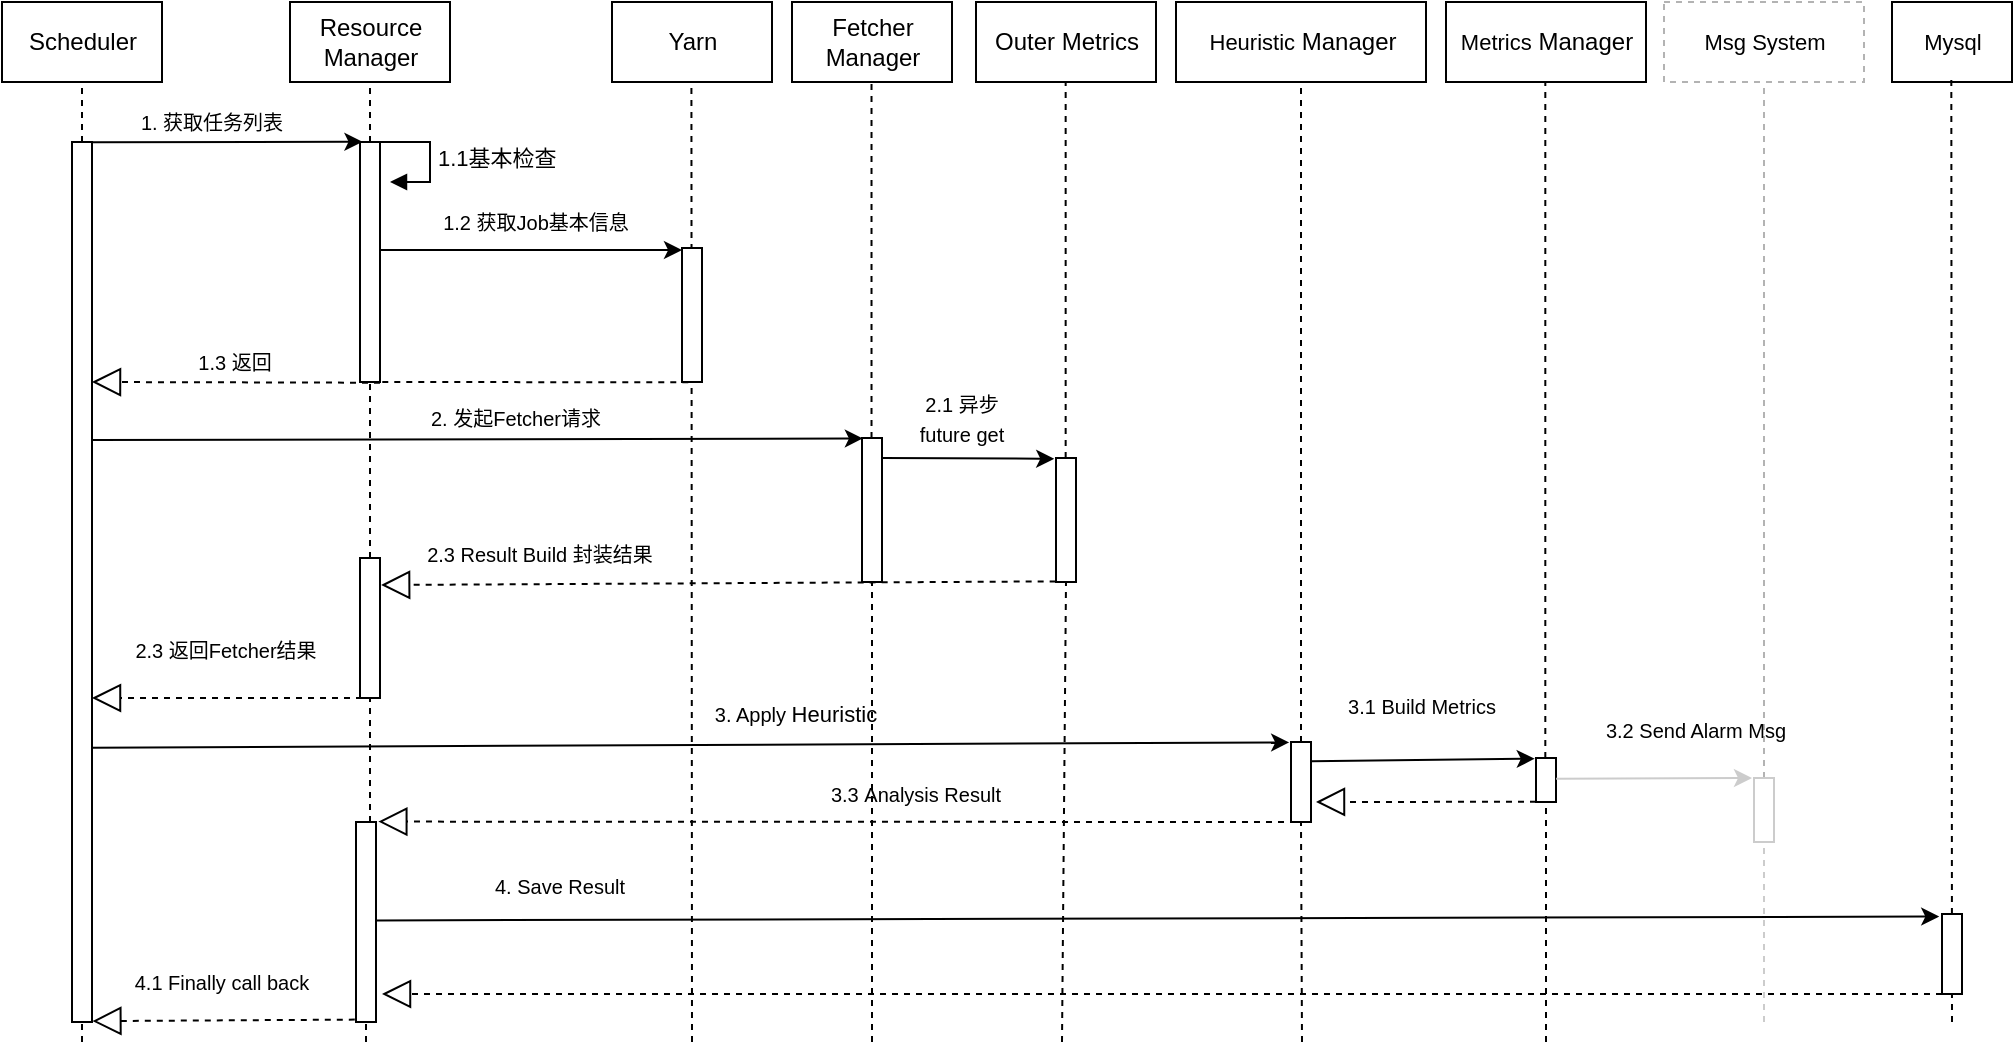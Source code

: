<mxfile version="13.6.6" type="github">
  <diagram id="5aAfgGovn8YOcxr-3ory" name="Page-1">
    <mxGraphModel dx="1426" dy="771" grid="1" gridSize="10" guides="1" tooltips="1" connect="1" arrows="1" fold="1" page="1" pageScale="1" pageWidth="1200" pageHeight="1920" math="0" shadow="0">
      <root>
        <mxCell id="0" />
        <mxCell id="1" parent="0" />
        <mxCell id="QjIzyJawKiu5ySrEtMav-4" value="Scheduler" style="html=1;" vertex="1" parent="1">
          <mxGeometry x="110" y="90" width="80" height="40" as="geometry" />
        </mxCell>
        <mxCell id="QjIzyJawKiu5ySrEtMav-8" value="" style="endArrow=none;dashed=1;html=1;entryX=0.5;entryY=1;entryDx=0;entryDy=0;" edge="1" parent="1" target="QjIzyJawKiu5ySrEtMav-4">
          <mxGeometry width="50" height="50" relative="1" as="geometry">
            <mxPoint x="150" y="610" as="sourcePoint" />
            <mxPoint x="315" y="180" as="targetPoint" />
          </mxGeometry>
        </mxCell>
        <mxCell id="QjIzyJawKiu5ySrEtMav-3" value="" style="html=1;points=[];perimeter=orthogonalPerimeter;" vertex="1" parent="1">
          <mxGeometry x="145" y="160" width="10" height="440" as="geometry" />
        </mxCell>
        <mxCell id="QjIzyJawKiu5ySrEtMav-9" value="Resource&lt;br&gt;Manager" style="html=1;" vertex="1" parent="1">
          <mxGeometry x="254" y="90" width="80" height="40" as="geometry" />
        </mxCell>
        <mxCell id="QjIzyJawKiu5ySrEtMav-10" value="" style="endArrow=none;dashed=1;html=1;entryX=0.5;entryY=1;entryDx=0;entryDy=0;" edge="1" parent="1" source="QjIzyJawKiu5ySrEtMav-11" target="QjIzyJawKiu5ySrEtMav-9">
          <mxGeometry width="50" height="50" relative="1" as="geometry">
            <mxPoint x="294" y="420" as="sourcePoint" />
            <mxPoint x="314" y="140" as="targetPoint" />
          </mxGeometry>
        </mxCell>
        <mxCell id="QjIzyJawKiu5ySrEtMav-11" value="" style="html=1;points=[];perimeter=orthogonalPerimeter;" vertex="1" parent="1">
          <mxGeometry x="289" y="160" width="10" height="120" as="geometry" />
        </mxCell>
        <mxCell id="QjIzyJawKiu5ySrEtMav-12" value="" style="endArrow=none;dashed=1;html=1;entryX=0.5;entryY=1;entryDx=0;entryDy=0;" edge="1" parent="1" source="QjIzyJawKiu5ySrEtMav-56" target="QjIzyJawKiu5ySrEtMav-11">
          <mxGeometry width="50" height="50" relative="1" as="geometry">
            <mxPoint x="294" y="420.0" as="sourcePoint" />
            <mxPoint x="294" y="130" as="targetPoint" />
          </mxGeometry>
        </mxCell>
        <mxCell id="QjIzyJawKiu5ySrEtMav-15" value="" style="endArrow=classic;html=1;exitX=1.001;exitY=0.001;exitDx=0;exitDy=0;exitPerimeter=0;entryX=0.123;entryY=-0.001;entryDx=0;entryDy=0;entryPerimeter=0;" edge="1" parent="1" target="QjIzyJawKiu5ySrEtMav-11">
          <mxGeometry width="50" height="50" relative="1" as="geometry">
            <mxPoint x="155.01" y="160.08" as="sourcePoint" />
            <mxPoint x="279.44" y="160.08" as="targetPoint" />
          </mxGeometry>
        </mxCell>
        <mxCell id="QjIzyJawKiu5ySrEtMav-16" value="&lt;font style=&quot;font-size: 10px&quot;&gt;1. 获取任务列表&lt;/font&gt;" style="text;html=1;strokeColor=none;fillColor=none;align=center;verticalAlign=middle;whiteSpace=wrap;rounded=0;" vertex="1" parent="1">
          <mxGeometry x="160" y="140" width="110" height="20" as="geometry" />
        </mxCell>
        <mxCell id="QjIzyJawKiu5ySrEtMav-20" value="1.1基本检查&amp;nbsp;" style="edgeStyle=orthogonalEdgeStyle;html=1;align=left;spacingLeft=2;endArrow=block;rounded=0;entryX=1;entryY=0;" edge="1" parent="1">
          <mxGeometry relative="1" as="geometry">
            <mxPoint x="299" y="160" as="sourcePoint" />
            <Array as="points">
              <mxPoint x="324" y="160" />
            </Array>
            <mxPoint x="304" y="180" as="targetPoint" />
          </mxGeometry>
        </mxCell>
        <mxCell id="QjIzyJawKiu5ySrEtMav-21" value="Fetcher&lt;br&gt;Manager" style="html=1;" vertex="1" parent="1">
          <mxGeometry x="505" y="90" width="80" height="40" as="geometry" />
        </mxCell>
        <mxCell id="QjIzyJawKiu5ySrEtMav-22" value="Outer Metrics" style="html=1;" vertex="1" parent="1">
          <mxGeometry x="597" y="90" width="90" height="40" as="geometry" />
        </mxCell>
        <mxCell id="QjIzyJawKiu5ySrEtMav-24" value="Yarn" style="html=1;" vertex="1" parent="1">
          <mxGeometry x="415" y="90" width="80" height="40" as="geometry" />
        </mxCell>
        <mxCell id="QjIzyJawKiu5ySrEtMav-25" value="" style="endArrow=none;dashed=1;html=1;entryX=0.5;entryY=1;entryDx=0;entryDy=0;" edge="1" parent="1">
          <mxGeometry width="50" height="50" relative="1" as="geometry">
            <mxPoint x="455" y="610" as="sourcePoint" />
            <mxPoint x="454.71" y="130" as="targetPoint" />
          </mxGeometry>
        </mxCell>
        <mxCell id="QjIzyJawKiu5ySrEtMav-26" value="" style="html=1;points=[];perimeter=orthogonalPerimeter;" vertex="1" parent="1">
          <mxGeometry x="450" y="213" width="10" height="67" as="geometry" />
        </mxCell>
        <mxCell id="QjIzyJawKiu5ySrEtMav-27" value="" style="endArrow=classic;html=1;exitX=0.986;exitY=0.488;exitDx=0;exitDy=0;exitPerimeter=0;" edge="1" parent="1" target="QjIzyJawKiu5ySrEtMav-26">
          <mxGeometry width="50" height="50" relative="1" as="geometry">
            <mxPoint x="298.86" y="214.04" as="sourcePoint" />
            <mxPoint x="440.22" y="275.0" as="targetPoint" />
          </mxGeometry>
        </mxCell>
        <mxCell id="QjIzyJawKiu5ySrEtMav-28" value="&lt;font style=&quot;font-size: 10px&quot;&gt;1.2 获取Job基本信息&lt;/font&gt;" style="text;html=1;strokeColor=none;fillColor=none;align=center;verticalAlign=middle;whiteSpace=wrap;rounded=0;" vertex="1" parent="1">
          <mxGeometry x="312" y="190" width="130" height="20" as="geometry" />
        </mxCell>
        <mxCell id="QjIzyJawKiu5ySrEtMav-30" value="&lt;font style=&quot;font-size: 10px&quot;&gt;1.3 返回&lt;/font&gt;" style="text;html=1;strokeColor=none;fillColor=none;align=center;verticalAlign=middle;whiteSpace=wrap;rounded=0;" vertex="1" parent="1">
          <mxGeometry x="195" y="260" width="63" height="20" as="geometry" />
        </mxCell>
        <mxCell id="QjIzyJawKiu5ySrEtMav-31" value="" style="endArrow=block;dashed=1;endFill=0;endSize=12;html=1;exitX=0.1;exitY=1;exitDx=0;exitDy=0;exitPerimeter=0;" edge="1" parent="1">
          <mxGeometry width="160" relative="1" as="geometry">
            <mxPoint x="299" y="280.36" as="sourcePoint" />
            <mxPoint x="155" y="280" as="targetPoint" />
          </mxGeometry>
        </mxCell>
        <mxCell id="QjIzyJawKiu5ySrEtMav-32" value="" style="endArrow=classic;html=1;exitX=1.014;exitY=0.895;exitDx=0;exitDy=0;exitPerimeter=0;entryX=0.044;entryY=0.003;entryDx=0;entryDy=0;entryPerimeter=0;" edge="1" parent="1" target="QjIzyJawKiu5ySrEtMav-34">
          <mxGeometry width="50" height="50" relative="1" as="geometry">
            <mxPoint x="155.14" y="309.05" as="sourcePoint" />
            <mxPoint x="585" y="309" as="targetPoint" />
          </mxGeometry>
        </mxCell>
        <mxCell id="QjIzyJawKiu5ySrEtMav-33" value="" style="endArrow=none;dashed=1;html=1;entryX=0.5;entryY=1;entryDx=0;entryDy=0;" edge="1" parent="1" source="QjIzyJawKiu5ySrEtMav-34">
          <mxGeometry width="50" height="50" relative="1" as="geometry">
            <mxPoint x="545.05" y="420" as="sourcePoint" />
            <mxPoint x="544.76" y="130" as="targetPoint" />
          </mxGeometry>
        </mxCell>
        <mxCell id="QjIzyJawKiu5ySrEtMav-34" value="" style="html=1;points=[];perimeter=orthogonalPerimeter;" vertex="1" parent="1">
          <mxGeometry x="540" y="308" width="10" height="72" as="geometry" />
        </mxCell>
        <mxCell id="QjIzyJawKiu5ySrEtMav-35" value="" style="endArrow=none;dashed=1;html=1;entryX=0.5;entryY=1;entryDx=0;entryDy=0;" edge="1" parent="1" target="QjIzyJawKiu5ySrEtMav-34">
          <mxGeometry width="50" height="50" relative="1" as="geometry">
            <mxPoint x="545" y="610" as="sourcePoint" />
            <mxPoint x="544.76" y="130" as="targetPoint" />
          </mxGeometry>
        </mxCell>
        <mxCell id="QjIzyJawKiu5ySrEtMav-36" value="" style="endArrow=none;dashed=1;html=1;exitX=0.314;exitY=1.002;exitDx=0;exitDy=0;exitPerimeter=0;" edge="1" parent="1" source="QjIzyJawKiu5ySrEtMav-26">
          <mxGeometry width="50" height="50" relative="1" as="geometry">
            <mxPoint x="465" y="430" as="sourcePoint" />
            <mxPoint x="295" y="280" as="targetPoint" />
          </mxGeometry>
        </mxCell>
        <mxCell id="QjIzyJawKiu5ySrEtMav-37" value="&lt;font style=&quot;font-size: 10px&quot;&gt;2. 发起Fetcher请求&lt;/font&gt;" style="text;html=1;strokeColor=none;fillColor=none;align=center;verticalAlign=middle;whiteSpace=wrap;rounded=0;" vertex="1" parent="1">
          <mxGeometry x="312" y="288" width="110" height="20" as="geometry" />
        </mxCell>
        <mxCell id="QjIzyJawKiu5ySrEtMav-39" value="" style="endArrow=none;dashed=1;html=1;entryX=0.5;entryY=1;entryDx=0;entryDy=0;" edge="1" parent="1" source="QjIzyJawKiu5ySrEtMav-42">
          <mxGeometry width="50" height="50" relative="1" as="geometry">
            <mxPoint x="642" y="420" as="sourcePoint" />
            <mxPoint x="641.83" y="130" as="targetPoint" />
          </mxGeometry>
        </mxCell>
        <mxCell id="QjIzyJawKiu5ySrEtMav-42" value="" style="html=1;points=[];perimeter=orthogonalPerimeter;" vertex="1" parent="1">
          <mxGeometry x="637" y="318" width="10" height="62" as="geometry" />
        </mxCell>
        <mxCell id="QjIzyJawKiu5ySrEtMav-43" value="" style="endArrow=none;dashed=1;html=1;entryX=0.5;entryY=1;entryDx=0;entryDy=0;" edge="1" parent="1" target="QjIzyJawKiu5ySrEtMav-42">
          <mxGeometry width="50" height="50" relative="1" as="geometry">
            <mxPoint x="640" y="610" as="sourcePoint" />
            <mxPoint x="641.83" y="130" as="targetPoint" />
          </mxGeometry>
        </mxCell>
        <mxCell id="QjIzyJawKiu5ySrEtMav-48" value="" style="endArrow=classic;html=1;entryX=-0.088;entryY=0.006;entryDx=0;entryDy=0;entryPerimeter=0;" edge="1" parent="1" target="QjIzyJawKiu5ySrEtMav-42">
          <mxGeometry width="50" height="50" relative="1" as="geometry">
            <mxPoint x="550" y="318" as="sourcePoint" />
            <mxPoint x="624" y="319" as="targetPoint" />
          </mxGeometry>
        </mxCell>
        <mxCell id="QjIzyJawKiu5ySrEtMav-51" value="" style="endArrow=block;dashed=1;endFill=0;endSize=12;html=1;exitX=-0.017;exitY=0.995;exitDx=0;exitDy=0;exitPerimeter=0;entryX=1.056;entryY=0.193;entryDx=0;entryDy=0;entryPerimeter=0;" edge="1" parent="1" source="QjIzyJawKiu5ySrEtMav-42" target="QjIzyJawKiu5ySrEtMav-56">
          <mxGeometry width="160" relative="1" as="geometry">
            <mxPoint x="694" y="340.36" as="sourcePoint" />
            <mxPoint x="550" y="340.0" as="targetPoint" />
          </mxGeometry>
        </mxCell>
        <mxCell id="QjIzyJawKiu5ySrEtMav-54" value="&lt;font&gt;&lt;span style=&quot;font-size: 10px&quot;&gt;2.1 异步 future&amp;nbsp;get&lt;/span&gt;&lt;/font&gt;" style="text;html=1;strokeColor=none;fillColor=none;align=center;verticalAlign=middle;whiteSpace=wrap;rounded=0;" vertex="1" parent="1">
          <mxGeometry x="555" y="284" width="70" height="28" as="geometry" />
        </mxCell>
        <mxCell id="QjIzyJawKiu5ySrEtMav-56" value="" style="html=1;points=[];perimeter=orthogonalPerimeter;" vertex="1" parent="1">
          <mxGeometry x="289" y="368" width="10" height="70" as="geometry" />
        </mxCell>
        <mxCell id="QjIzyJawKiu5ySrEtMav-57" value="" style="endArrow=none;dashed=1;html=1;entryX=0.5;entryY=1;entryDx=0;entryDy=0;" edge="1" parent="1" source="QjIzyJawKiu5ySrEtMav-82" target="QjIzyJawKiu5ySrEtMav-56">
          <mxGeometry width="50" height="50" relative="1" as="geometry">
            <mxPoint x="294" y="590" as="sourcePoint" />
            <mxPoint x="294" y="280.0" as="targetPoint" />
          </mxGeometry>
        </mxCell>
        <mxCell id="QjIzyJawKiu5ySrEtMav-58" value="&lt;font&gt;&lt;span style=&quot;font-size: 10px&quot;&gt;2.3 Result Build 封装结果&lt;/span&gt;&lt;/font&gt;&lt;span style=&quot;color: rgba(0 , 0 , 0 , 0) ; font-family: monospace ; font-size: 0px&quot;&gt;%3CmxGraphModel%3E%3Croot%3E%3CmxCell%20id%3D%220%22%2F%3E%3CmxCell%20id%3D%221%22%20parent%3D%220%22%2F%3E%3CmxCell%20id%3D%222%22%20value%3D%22%26lt%3Bfont%26gt%3B%26lt%3Bspan%20style%3D%26quot%3Bfont-size%3A%2010px%26quot%3B%26gt%3B2.1%20%E5%BC%82%E6%AD%A5%20future%26amp%3Bnbsp%3Bget%26lt%3B%2Fspan%26gt%3B%26lt%3B%2Ffont%26gt%3B%22%20style%3D%22text%3Bhtml%3D1%3BstrokeColor%3Dnone%3BfillColor%3Dnone%3Balign%3Dcenter%3BverticalAlign%3Dmiddle%3BwhiteSpace%3Dwrap%3Brounded%3D0%3B%22%20vertex%3D%221%22%20parent%3D%221%22%3E%3CmxGeometry%20x%3D%22650%22%20y%3D%22284%22%20width%3D%2270%22%20height%3D%2228%22%20as%3D%22geometry%22%2F%3E%3C%2FmxCell%3E%3C%2Froot%3E%3C%2FmxGraphMode&lt;/span&gt;" style="text;html=1;strokeColor=none;fillColor=none;align=center;verticalAlign=middle;whiteSpace=wrap;rounded=0;" vertex="1" parent="1">
          <mxGeometry x="289" y="352" width="180" height="28" as="geometry" />
        </mxCell>
        <mxCell id="QjIzyJawKiu5ySrEtMav-60" value="&lt;span style=&quot;font-size: 11px&quot;&gt;Heuristic&lt;/span&gt;&amp;nbsp;Manager" style="html=1;" vertex="1" parent="1">
          <mxGeometry x="697" y="90" width="125" height="40" as="geometry" />
        </mxCell>
        <mxCell id="QjIzyJawKiu5ySrEtMav-61" value="" style="endArrow=block;dashed=1;endFill=0;endSize=12;html=1;exitX=-0.06;exitY=0.988;exitDx=0;exitDy=0;exitPerimeter=0;entryX=1.02;entryY=0.999;entryDx=0;entryDy=0;entryPerimeter=0;" edge="1" parent="1" source="QjIzyJawKiu5ySrEtMav-82" target="QjIzyJawKiu5ySrEtMav-3">
          <mxGeometry width="160" relative="1" as="geometry">
            <mxPoint x="289" y="580.36" as="sourcePoint" />
            <mxPoint x="155" y="580" as="targetPoint" />
          </mxGeometry>
        </mxCell>
        <mxCell id="QjIzyJawKiu5ySrEtMav-62" value="&lt;span style=&quot;font-size: 10px&quot;&gt;2.3 返回Fetcher结果&lt;/span&gt;" style="text;html=1;strokeColor=none;fillColor=none;align=center;verticalAlign=middle;whiteSpace=wrap;rounded=0;" vertex="1" parent="1">
          <mxGeometry x="132" y="400" width="180" height="28" as="geometry" />
        </mxCell>
        <mxCell id="QjIzyJawKiu5ySrEtMav-63" value="" style="endArrow=none;dashed=1;html=1;entryX=0.5;entryY=1;entryDx=0;entryDy=0;" edge="1" parent="1" source="QjIzyJawKiu5ySrEtMav-65" target="QjIzyJawKiu5ySrEtMav-60">
          <mxGeometry width="50" height="50" relative="1" as="geometry">
            <mxPoint x="760" y="540" as="sourcePoint" />
            <mxPoint x="759.16" y="160" as="targetPoint" />
          </mxGeometry>
        </mxCell>
        <mxCell id="QjIzyJawKiu5ySrEtMav-64" value="" style="endArrow=classic;html=1;exitX=1.014;exitY=0.895;exitDx=0;exitDy=0;exitPerimeter=0;entryX=-0.091;entryY=0.005;entryDx=0;entryDy=0;entryPerimeter=0;" edge="1" parent="1" target="QjIzyJawKiu5ySrEtMav-65">
          <mxGeometry width="50" height="50" relative="1" as="geometry">
            <mxPoint x="154.7" y="462.83" as="sourcePoint" />
            <mxPoint x="540.0" y="461.996" as="targetPoint" />
          </mxGeometry>
        </mxCell>
        <mxCell id="QjIzyJawKiu5ySrEtMav-65" value="" style="html=1;points=[];perimeter=orthogonalPerimeter;" vertex="1" parent="1">
          <mxGeometry x="754.5" y="460" width="10" height="40" as="geometry" />
        </mxCell>
        <mxCell id="QjIzyJawKiu5ySrEtMav-66" value="" style="endArrow=none;dashed=1;html=1;entryX=0.5;entryY=1;entryDx=0;entryDy=0;" edge="1" parent="1" target="QjIzyJawKiu5ySrEtMav-65">
          <mxGeometry width="50" height="50" relative="1" as="geometry">
            <mxPoint x="760" y="610" as="sourcePoint" />
            <mxPoint x="759.5" y="130" as="targetPoint" />
          </mxGeometry>
        </mxCell>
        <mxCell id="QjIzyJawKiu5ySrEtMav-67" value="&lt;span style=&quot;font-size: 10px&quot;&gt;3. Apply&amp;nbsp;&lt;/span&gt;&lt;span style=&quot;font-size: 11px&quot;&gt;Heuristic&lt;/span&gt;" style="text;html=1;strokeColor=none;fillColor=none;align=center;verticalAlign=middle;whiteSpace=wrap;rounded=0;" vertex="1" parent="1">
          <mxGeometry x="417" y="432" width="180" height="28" as="geometry" />
        </mxCell>
        <mxCell id="QjIzyJawKiu5ySrEtMav-68" value="&lt;span style=&quot;font-size: 11px&quot;&gt;Metrics&lt;/span&gt; Manager" style="html=1;" vertex="1" parent="1">
          <mxGeometry x="832" y="90" width="100" height="40" as="geometry" />
        </mxCell>
        <mxCell id="QjIzyJawKiu5ySrEtMav-69" value="" style="endArrow=none;dashed=1;html=1;entryX=0.5;entryY=1;entryDx=0;entryDy=0;" edge="1" parent="1" source="QjIzyJawKiu5ySrEtMav-71">
          <mxGeometry width="50" height="50" relative="1" as="geometry">
            <mxPoint x="882" y="550" as="sourcePoint" />
            <mxPoint x="881.66" y="130" as="targetPoint" />
          </mxGeometry>
        </mxCell>
        <mxCell id="QjIzyJawKiu5ySrEtMav-71" value="" style="html=1;points=[];perimeter=orthogonalPerimeter;" vertex="1" parent="1">
          <mxGeometry x="877" y="468" width="10" height="22" as="geometry" />
        </mxCell>
        <mxCell id="QjIzyJawKiu5ySrEtMav-72" value="" style="endArrow=none;dashed=1;html=1;entryX=0.5;entryY=1;entryDx=0;entryDy=0;" edge="1" parent="1" target="QjIzyJawKiu5ySrEtMav-71">
          <mxGeometry width="50" height="50" relative="1" as="geometry">
            <mxPoint x="882" y="610" as="sourcePoint" />
            <mxPoint x="881.66" y="130" as="targetPoint" />
          </mxGeometry>
        </mxCell>
        <mxCell id="QjIzyJawKiu5ySrEtMav-73" value="" style="endArrow=classic;html=1;exitX=0.983;exitY=0.242;exitDx=0;exitDy=0;exitPerimeter=0;entryX=-0.061;entryY=0.015;entryDx=0;entryDy=0;entryPerimeter=0;" edge="1" parent="1" source="QjIzyJawKiu5ySrEtMav-65" target="QjIzyJawKiu5ySrEtMav-71">
          <mxGeometry width="50" height="50" relative="1" as="geometry">
            <mxPoint x="807" y="500" as="sourcePoint" />
            <mxPoint x="875" y="468" as="targetPoint" />
          </mxGeometry>
        </mxCell>
        <mxCell id="QjIzyJawKiu5ySrEtMav-74" value="" style="endArrow=block;dashed=1;endFill=0;endSize=12;html=1;exitX=0.1;exitY=1;exitDx=0;exitDy=0;exitPerimeter=0;" edge="1" parent="1">
          <mxGeometry width="160" relative="1" as="geometry">
            <mxPoint x="877" y="489.88" as="sourcePoint" />
            <mxPoint x="767" y="490" as="targetPoint" />
          </mxGeometry>
        </mxCell>
        <mxCell id="QjIzyJawKiu5ySrEtMav-75" value="&lt;span style=&quot;font-size: 11px&quot;&gt;Msg System&lt;/span&gt;" style="html=1;dashed=1;strokeColor=#B3B3B3;" vertex="1" parent="1">
          <mxGeometry x="941" y="90" width="100" height="40" as="geometry" />
        </mxCell>
        <mxCell id="QjIzyJawKiu5ySrEtMav-77" value="" style="endArrow=none;dashed=1;html=1;entryX=0.5;entryY=1;entryDx=0;entryDy=0;strokeColor=#B3B3B3;" edge="1" parent="1" source="QjIzyJawKiu5ySrEtMav-78">
          <mxGeometry width="50" height="50" relative="1" as="geometry">
            <mxPoint x="991" y="550" as="sourcePoint" />
            <mxPoint x="991.0" y="130" as="targetPoint" />
          </mxGeometry>
        </mxCell>
        <mxCell id="QjIzyJawKiu5ySrEtMav-78" value="" style="html=1;points=[];perimeter=orthogonalPerimeter;strokeColor=#CCCCCC;" vertex="1" parent="1">
          <mxGeometry x="986" y="478" width="10" height="32" as="geometry" />
        </mxCell>
        <mxCell id="QjIzyJawKiu5ySrEtMav-79" value="" style="endArrow=none;dashed=1;html=1;entryX=0.5;entryY=1;entryDx=0;entryDy=0;strokeColor=#CCCCCC;" edge="1" parent="1" target="QjIzyJawKiu5ySrEtMav-78">
          <mxGeometry width="50" height="50" relative="1" as="geometry">
            <mxPoint x="991" y="600" as="sourcePoint" />
            <mxPoint x="991" y="130" as="targetPoint" />
          </mxGeometry>
        </mxCell>
        <mxCell id="QjIzyJawKiu5ySrEtMav-80" value="" style="endArrow=classic;html=1;exitX=1.009;exitY=0.47;exitDx=0;exitDy=0;exitPerimeter=0;strokeColor=#CCCCCC;" edge="1" parent="1" source="QjIzyJawKiu5ySrEtMav-71">
          <mxGeometry width="50" height="50" relative="1" as="geometry">
            <mxPoint x="887.94" y="479.68" as="sourcePoint" />
            <mxPoint x="985" y="478" as="targetPoint" />
          </mxGeometry>
        </mxCell>
        <mxCell id="QjIzyJawKiu5ySrEtMav-81" value="" style="endArrow=block;dashed=1;endFill=0;endSize=12;html=1;exitX=0.1;exitY=1;exitDx=0;exitDy=0;exitPerimeter=0;entryX=1.117;entryY=-0.002;entryDx=0;entryDy=0;entryPerimeter=0;" edge="1" parent="1" target="QjIzyJawKiu5ySrEtMav-82">
          <mxGeometry width="160" relative="1" as="geometry">
            <mxPoint x="757" y="500" as="sourcePoint" />
            <mxPoint x="305" y="500" as="targetPoint" />
          </mxGeometry>
        </mxCell>
        <mxCell id="QjIzyJawKiu5ySrEtMav-82" value="" style="html=1;points=[];perimeter=orthogonalPerimeter;" vertex="1" parent="1">
          <mxGeometry x="287" y="500" width="10" height="100" as="geometry" />
        </mxCell>
        <mxCell id="QjIzyJawKiu5ySrEtMav-83" value="" style="endArrow=none;dashed=1;html=1;entryX=0.5;entryY=1;entryDx=0;entryDy=0;" edge="1" parent="1" target="QjIzyJawKiu5ySrEtMav-82">
          <mxGeometry width="50" height="50" relative="1" as="geometry">
            <mxPoint x="292" y="610" as="sourcePoint" />
            <mxPoint x="294" y="438" as="targetPoint" />
          </mxGeometry>
        </mxCell>
        <mxCell id="QjIzyJawKiu5ySrEtMav-84" value="&lt;span style=&quot;font-size: 11px&quot;&gt;Mysql&lt;/span&gt;" style="html=1;" vertex="1" parent="1">
          <mxGeometry x="1055" y="90" width="60" height="40" as="geometry" />
        </mxCell>
        <mxCell id="QjIzyJawKiu5ySrEtMav-85" value="" style="endArrow=none;dashed=1;html=1;entryX=0.5;entryY=1;entryDx=0;entryDy=0;" edge="1" parent="1">
          <mxGeometry width="50" height="50" relative="1" as="geometry">
            <mxPoint x="1085" y="600" as="sourcePoint" />
            <mxPoint x="1084.66" y="129" as="targetPoint" />
          </mxGeometry>
        </mxCell>
        <mxCell id="QjIzyJawKiu5ySrEtMav-86" value="" style="html=1;points=[];perimeter=orthogonalPerimeter;" vertex="1" parent="1">
          <mxGeometry x="1080" y="546" width="10" height="40" as="geometry" />
        </mxCell>
        <mxCell id="QjIzyJawKiu5ySrEtMav-88" value="" style="endArrow=classic;html=1;entryX=-0.138;entryY=0.032;entryDx=0;entryDy=0;entryPerimeter=0;exitX=1.019;exitY=0.492;exitDx=0;exitDy=0;exitPerimeter=0;" edge="1" parent="1" source="QjIzyJawKiu5ySrEtMav-82" target="QjIzyJawKiu5ySrEtMav-86">
          <mxGeometry width="50" height="50" relative="1" as="geometry">
            <mxPoint x="300" y="550" as="sourcePoint" />
            <mxPoint x="1070" y="548" as="targetPoint" />
          </mxGeometry>
        </mxCell>
        <mxCell id="QjIzyJawKiu5ySrEtMav-89" value="" style="endArrow=block;dashed=1;endFill=0;endSize=12;html=1;exitX=0.1;exitY=1;exitDx=0;exitDy=0;exitPerimeter=0;" edge="1" parent="1">
          <mxGeometry width="160" relative="1" as="geometry">
            <mxPoint x="1080" y="586" as="sourcePoint" />
            <mxPoint x="300" y="586" as="targetPoint" />
          </mxGeometry>
        </mxCell>
        <mxCell id="QjIzyJawKiu5ySrEtMav-92" value="&lt;span style=&quot;font-size: 10px&quot;&gt;3.1 Build Metrics&lt;/span&gt;" style="text;html=1;strokeColor=none;fillColor=none;align=center;verticalAlign=middle;whiteSpace=wrap;rounded=0;" vertex="1" parent="1">
          <mxGeometry x="740" y="428" width="160" height="28" as="geometry" />
        </mxCell>
        <mxCell id="QjIzyJawKiu5ySrEtMav-93" value="&lt;span style=&quot;font-size: 10px&quot;&gt;3.2 Send Alarm Msg&lt;/span&gt;" style="text;html=1;strokeColor=none;fillColor=none;align=center;verticalAlign=middle;whiteSpace=wrap;rounded=0;" vertex="1" parent="1">
          <mxGeometry x="877" y="440" width="160" height="28" as="geometry" />
        </mxCell>
        <mxCell id="QjIzyJawKiu5ySrEtMav-94" value="&lt;span style=&quot;font-size: 10px&quot;&gt;3.3&lt;/span&gt;&lt;span style=&quot;font-size: 10px&quot;&gt;&amp;nbsp;Analysis Result&lt;/span&gt;" style="text;html=1;strokeColor=none;fillColor=none;align=center;verticalAlign=middle;whiteSpace=wrap;rounded=0;" vertex="1" parent="1">
          <mxGeometry x="487" y="472" width="160" height="28" as="geometry" />
        </mxCell>
        <mxCell id="QjIzyJawKiu5ySrEtMav-95" value="&lt;span style=&quot;font-size: 10px&quot;&gt;4. Save Result&lt;/span&gt;" style="text;html=1;strokeColor=none;fillColor=none;align=center;verticalAlign=middle;whiteSpace=wrap;rounded=0;" vertex="1" parent="1">
          <mxGeometry x="309" y="518" width="160" height="28" as="geometry" />
        </mxCell>
        <mxCell id="QjIzyJawKiu5ySrEtMav-96" value="&lt;span style=&quot;font-size: 10px&quot;&gt;4.1 Finally call back&lt;/span&gt;" style="text;html=1;strokeColor=none;fillColor=none;align=center;verticalAlign=middle;whiteSpace=wrap;rounded=0;" vertex="1" parent="1">
          <mxGeometry x="140" y="566" width="160" height="28" as="geometry" />
        </mxCell>
        <mxCell id="QjIzyJawKiu5ySrEtMav-97" value="" style="endArrow=block;dashed=1;endFill=0;endSize=12;html=1;entryX=1.117;entryY=-0.002;entryDx=0;entryDy=0;entryPerimeter=0;" edge="1" parent="1">
          <mxGeometry width="160" relative="1" as="geometry">
            <mxPoint x="290" y="438" as="sourcePoint" />
            <mxPoint x="155.0" y="438.0" as="targetPoint" />
          </mxGeometry>
        </mxCell>
      </root>
    </mxGraphModel>
  </diagram>
</mxfile>
